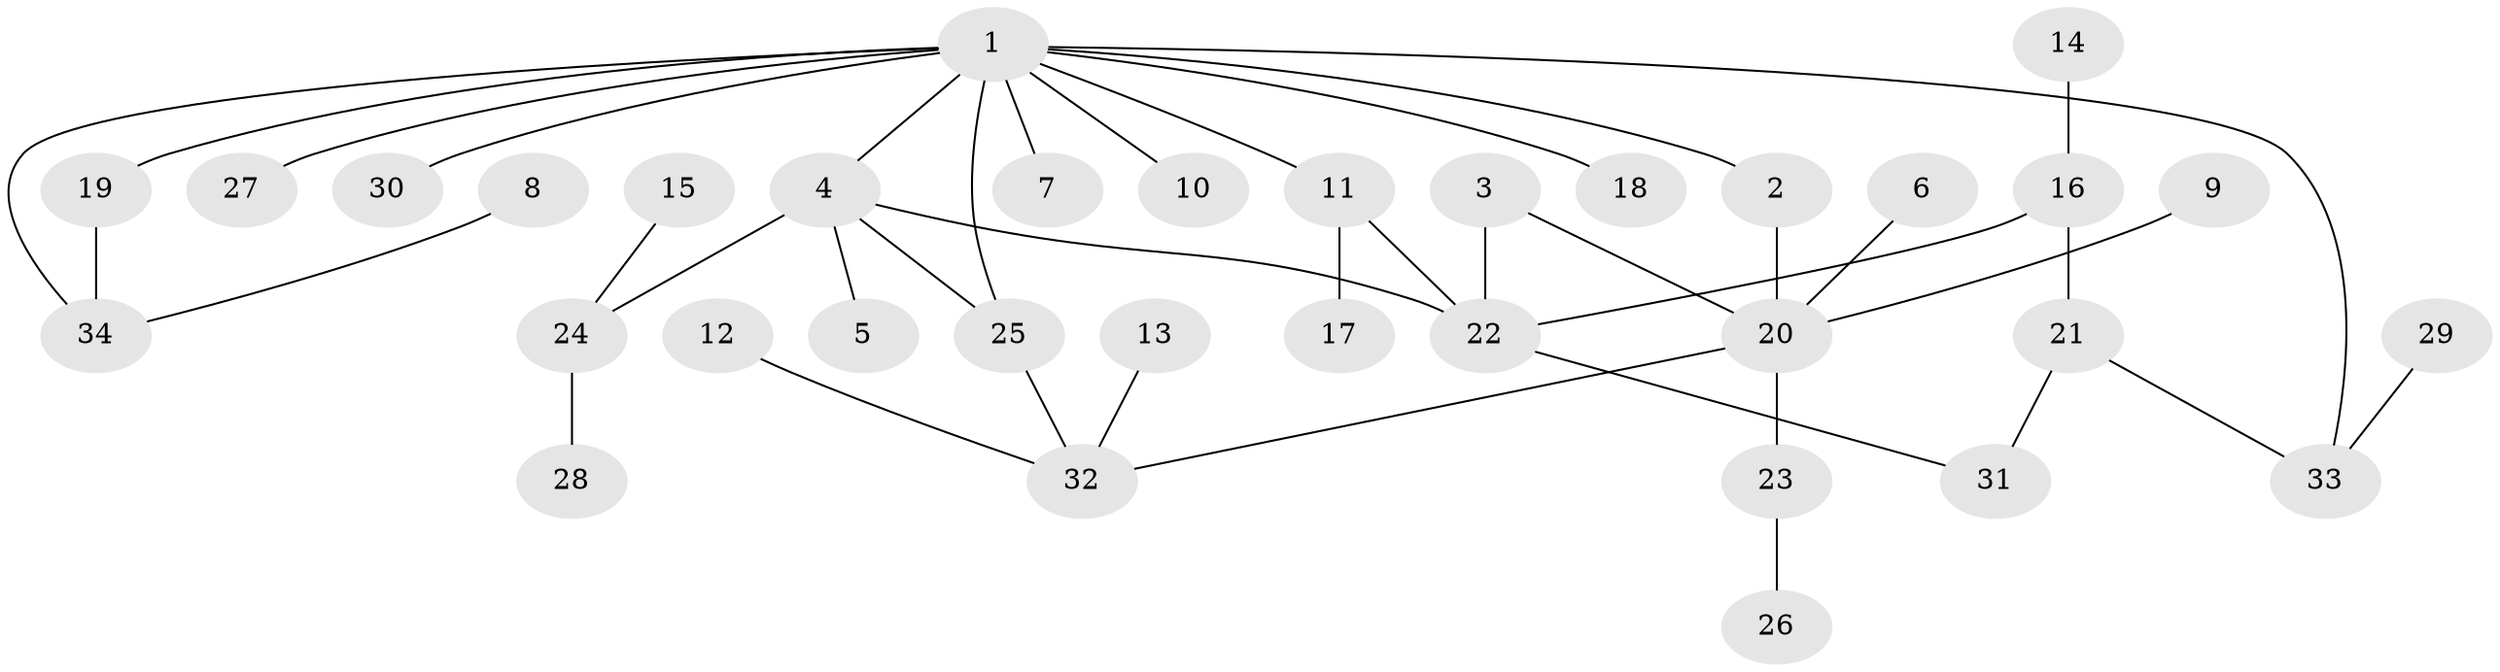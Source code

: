 // original degree distribution, {6: 0.029850746268656716, 7: 0.029850746268656716, 4: 0.05970149253731343, 5: 0.029850746268656716, 3: 0.11940298507462686, 2: 0.31343283582089554, 1: 0.417910447761194}
// Generated by graph-tools (version 1.1) at 2025/25/03/09/25 03:25:31]
// undirected, 34 vertices, 40 edges
graph export_dot {
graph [start="1"]
  node [color=gray90,style=filled];
  1;
  2;
  3;
  4;
  5;
  6;
  7;
  8;
  9;
  10;
  11;
  12;
  13;
  14;
  15;
  16;
  17;
  18;
  19;
  20;
  21;
  22;
  23;
  24;
  25;
  26;
  27;
  28;
  29;
  30;
  31;
  32;
  33;
  34;
  1 -- 2 [weight=1.0];
  1 -- 4 [weight=1.0];
  1 -- 7 [weight=1.0];
  1 -- 10 [weight=1.0];
  1 -- 11 [weight=1.0];
  1 -- 18 [weight=1.0];
  1 -- 19 [weight=1.0];
  1 -- 25 [weight=1.0];
  1 -- 27 [weight=1.0];
  1 -- 30 [weight=1.0];
  1 -- 33 [weight=1.0];
  1 -- 34 [weight=1.0];
  2 -- 20 [weight=1.0];
  3 -- 20 [weight=1.0];
  3 -- 22 [weight=1.0];
  4 -- 5 [weight=1.0];
  4 -- 22 [weight=1.0];
  4 -- 24 [weight=1.0];
  4 -- 25 [weight=1.0];
  6 -- 20 [weight=1.0];
  8 -- 34 [weight=1.0];
  9 -- 20 [weight=1.0];
  11 -- 17 [weight=1.0];
  11 -- 22 [weight=1.0];
  12 -- 32 [weight=1.0];
  13 -- 32 [weight=1.0];
  14 -- 16 [weight=1.0];
  15 -- 24 [weight=1.0];
  16 -- 21 [weight=1.0];
  16 -- 22 [weight=1.0];
  19 -- 34 [weight=1.0];
  20 -- 23 [weight=1.0];
  20 -- 32 [weight=1.0];
  21 -- 31 [weight=1.0];
  21 -- 33 [weight=1.0];
  22 -- 31 [weight=1.0];
  23 -- 26 [weight=1.0];
  24 -- 28 [weight=1.0];
  25 -- 32 [weight=1.0];
  29 -- 33 [weight=1.0];
}
